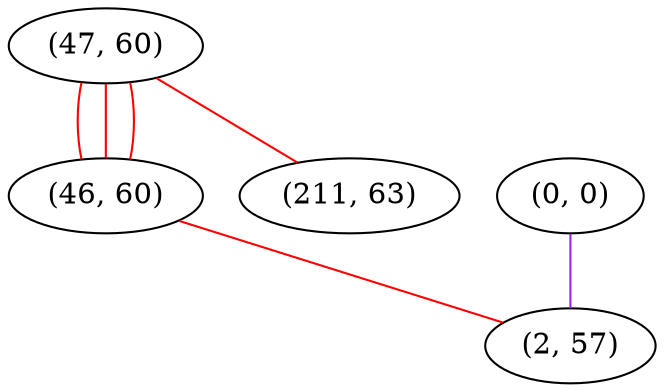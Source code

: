 graph "" {
"(47, 60)";
"(46, 60)";
"(0, 0)";
"(2, 57)";
"(211, 63)";
"(47, 60)" -- "(46, 60)"  [color=red, key=0, weight=1];
"(47, 60)" -- "(46, 60)"  [color=red, key=1, weight=1];
"(47, 60)" -- "(46, 60)"  [color=red, key=2, weight=1];
"(47, 60)" -- "(211, 63)"  [color=red, key=0, weight=1];
"(46, 60)" -- "(2, 57)"  [color=red, key=0, weight=1];
"(0, 0)" -- "(2, 57)"  [color=purple, key=0, weight=4];
}
